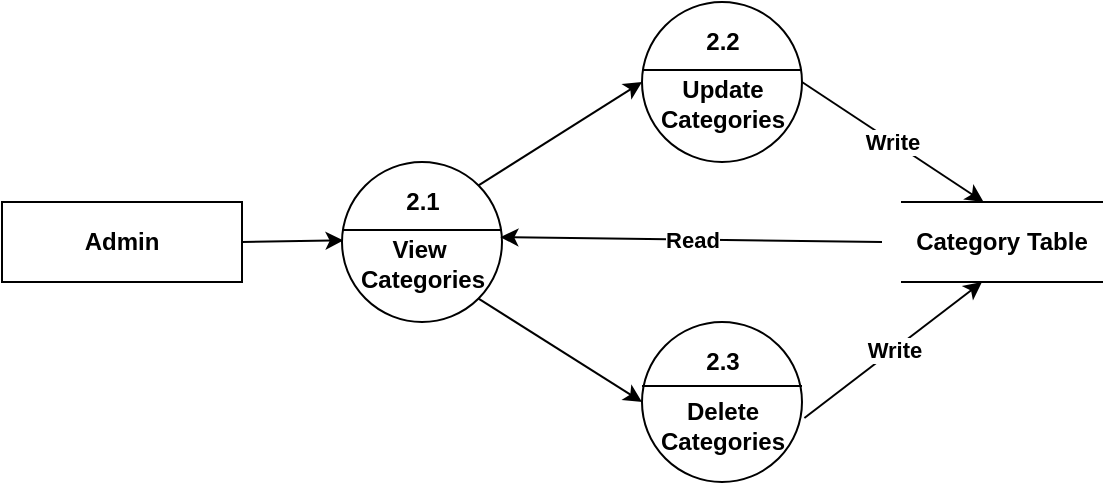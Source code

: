 <mxfile version="18.0.7" type="device"><diagram id="MLfIEx54YJSkU9k1yDww" name="Page-1"><mxGraphModel dx="1014" dy="473" grid="1" gridSize="10" guides="1" tooltips="1" connect="1" arrows="1" fold="1" page="1" pageScale="1" pageWidth="850" pageHeight="1100" math="0" shadow="0"><root><mxCell id="0"/><mxCell id="1" parent="0"/><mxCell id="MtDjWRrhi_yRA9QXD00M-1" value="&lt;b&gt;Admin&lt;/b&gt;" style="rounded=0;whiteSpace=wrap;html=1;" parent="1" vertex="1"><mxGeometry x="120" y="240" width="120" height="40" as="geometry"/></mxCell><mxCell id="MtDjWRrhi_yRA9QXD00M-2" style="rounded=0;orthogonalLoop=1;jettySize=auto;html=1;exitX=1;exitY=0.5;exitDx=0;exitDy=0;entryX=0.01;entryY=0.107;entryDx=0;entryDy=0;entryPerimeter=0;" parent="1" source="MtDjWRrhi_yRA9QXD00M-1" edge="1" target="MtDjWRrhi_yRA9QXD00M-14"><mxGeometry relative="1" as="geometry"><mxPoint x="280" y="260" as="targetPoint"/><mxPoint x="310" y="245" as="sourcePoint"/></mxGeometry></mxCell><mxCell id="MtDjWRrhi_yRA9QXD00M-3" value="" style="ellipse;whiteSpace=wrap;html=1;aspect=fixed;" parent="1" vertex="1"><mxGeometry x="290" y="220" width="80" height="80" as="geometry"/></mxCell><mxCell id="MtDjWRrhi_yRA9QXD00M-4" value="" style="endArrow=none;html=1;rounded=0;exitX=0;exitY=0.5;exitDx=0;exitDy=0;entryX=1;entryY=0.5;entryDx=0;entryDy=0;" parent="1" edge="1"><mxGeometry width="50" height="50" relative="1" as="geometry"><mxPoint x="290" y="254" as="sourcePoint"/><mxPoint x="370" y="254" as="targetPoint"/></mxGeometry></mxCell><mxCell id="MtDjWRrhi_yRA9QXD00M-5" value="" style="ellipse;whiteSpace=wrap;html=1;aspect=fixed;" parent="1" vertex="1"><mxGeometry x="440" y="140" width="80" height="80" as="geometry"/></mxCell><mxCell id="MtDjWRrhi_yRA9QXD00M-6" value="" style="endArrow=none;html=1;rounded=0;exitX=0;exitY=0.5;exitDx=0;exitDy=0;entryX=1;entryY=0.5;entryDx=0;entryDy=0;" parent="1" edge="1"><mxGeometry width="50" height="50" relative="1" as="geometry"><mxPoint x="440" y="174" as="sourcePoint"/><mxPoint x="520" y="174" as="targetPoint"/></mxGeometry></mxCell><mxCell id="MtDjWRrhi_yRA9QXD00M-7" value="" style="ellipse;whiteSpace=wrap;html=1;aspect=fixed;" parent="1" vertex="1"><mxGeometry x="440" y="300" width="80" height="80" as="geometry"/></mxCell><mxCell id="MtDjWRrhi_yRA9QXD00M-8" value="" style="endArrow=none;html=1;rounded=0;exitX=0;exitY=0.5;exitDx=0;exitDy=0;entryX=1;entryY=0.5;entryDx=0;entryDy=0;" parent="1" edge="1"><mxGeometry width="50" height="50" relative="1" as="geometry"><mxPoint x="440" y="332" as="sourcePoint"/><mxPoint x="520" y="332" as="targetPoint"/></mxGeometry></mxCell><mxCell id="MtDjWRrhi_yRA9QXD00M-9" value="&lt;b&gt;Category Table&lt;/b&gt;" style="shape=partialRectangle;whiteSpace=wrap;html=1;left=0;right=0;fillColor=none;" parent="1" vertex="1"><mxGeometry x="570" y="240" width="100" height="40" as="geometry"/></mxCell><mxCell id="MtDjWRrhi_yRA9QXD00M-10" style="rounded=0;orthogonalLoop=1;jettySize=auto;html=1;exitX=1;exitY=0;exitDx=0;exitDy=0;entryX=0;entryY=0.5;entryDx=0;entryDy=0;" parent="1" source="MtDjWRrhi_yRA9QXD00M-3" target="MtDjWRrhi_yRA9QXD00M-5" edge="1"><mxGeometry relative="1" as="geometry"><mxPoint x="425" y="240" as="targetPoint"/><mxPoint x="385" y="240" as="sourcePoint"/></mxGeometry></mxCell><mxCell id="MtDjWRrhi_yRA9QXD00M-11" style="rounded=0;orthogonalLoop=1;jettySize=auto;html=1;exitX=1;exitY=1;exitDx=0;exitDy=0;" parent="1" source="MtDjWRrhi_yRA9QXD00M-3" edge="1"><mxGeometry relative="1" as="geometry"><mxPoint x="440" y="340" as="targetPoint"/><mxPoint x="260" y="280" as="sourcePoint"/></mxGeometry></mxCell><mxCell id="MtDjWRrhi_yRA9QXD00M-13" value="&lt;b&gt;2.1&lt;/b&gt;" style="text;html=1;resizable=0;autosize=1;align=center;verticalAlign=middle;points=[];fillColor=none;strokeColor=none;rounded=0;" parent="1" vertex="1"><mxGeometry x="315" y="230" width="30" height="20" as="geometry"/></mxCell><mxCell id="MtDjWRrhi_yRA9QXD00M-14" value="&lt;b&gt;View&amp;nbsp;&lt;br&gt;Categories&lt;br&gt;&lt;/b&gt;" style="text;html=1;resizable=0;autosize=1;align=center;verticalAlign=middle;points=[];fillColor=none;strokeColor=none;rounded=0;" parent="1" vertex="1"><mxGeometry x="290" y="256" width="80" height="30" as="geometry"/></mxCell><mxCell id="MtDjWRrhi_yRA9QXD00M-15" value="&lt;b&gt;Update&lt;br&gt;Categories&lt;br&gt;&lt;/b&gt;" style="text;html=1;resizable=0;autosize=1;align=center;verticalAlign=middle;points=[];fillColor=none;strokeColor=none;rounded=0;" parent="1" vertex="1"><mxGeometry x="440" y="176" width="80" height="30" as="geometry"/></mxCell><mxCell id="MtDjWRrhi_yRA9QXD00M-16" value="&lt;b&gt;Delete&lt;br&gt;Categories&lt;br&gt;&lt;/b&gt;" style="text;html=1;resizable=0;autosize=1;align=center;verticalAlign=middle;points=[];fillColor=none;strokeColor=none;rounded=0;" parent="1" vertex="1"><mxGeometry x="440" y="337" width="80" height="30" as="geometry"/></mxCell><mxCell id="MtDjWRrhi_yRA9QXD00M-17" value="&lt;b&gt;2.2&lt;/b&gt;" style="text;html=1;resizable=0;autosize=1;align=center;verticalAlign=middle;points=[];fillColor=none;strokeColor=none;rounded=0;" parent="1" vertex="1"><mxGeometry x="465" y="150" width="30" height="20" as="geometry"/></mxCell><mxCell id="MtDjWRrhi_yRA9QXD00M-18" value="&lt;b&gt;2.3&lt;/b&gt;" style="text;html=1;resizable=0;autosize=1;align=center;verticalAlign=middle;points=[];fillColor=none;strokeColor=none;rounded=0;" parent="1" vertex="1"><mxGeometry x="465" y="310" width="30" height="20" as="geometry"/></mxCell><mxCell id="MtDjWRrhi_yRA9QXD00M-19" value="&lt;b&gt;Write&lt;/b&gt;" style="rounded=0;orthogonalLoop=1;jettySize=auto;html=1;exitX=1.015;exitY=0.367;exitDx=0;exitDy=0;entryX=0.4;entryY=1;entryDx=0;entryDy=0;exitPerimeter=0;entryPerimeter=0;" parent="1" edge="1" target="MtDjWRrhi_yRA9QXD00M-9" source="MtDjWRrhi_yRA9QXD00M-16"><mxGeometry relative="1" as="geometry"><mxPoint x="611.72" y="288.28" as="targetPoint"/><mxPoint x="530.004" y="339.996" as="sourcePoint"/></mxGeometry></mxCell><mxCell id="MtDjWRrhi_yRA9QXD00M-21" value="&lt;b&gt;Write&lt;/b&gt;" style="rounded=0;orthogonalLoop=1;jettySize=auto;html=1;entryX=0.408;entryY=0;entryDx=0;entryDy=0;entryPerimeter=0;" parent="1" target="MtDjWRrhi_yRA9QXD00M-9" edge="1"><mxGeometry relative="1" as="geometry"><mxPoint x="601.72" y="231.72" as="targetPoint"/><mxPoint x="520" y="180" as="sourcePoint"/></mxGeometry></mxCell><mxCell id="UXA3KtCv28NnzkXOgeTi-1" value="&lt;b&gt;Read&lt;/b&gt;" style="endArrow=classic;html=1;rounded=0;entryX=0.99;entryY=0.053;entryDx=0;entryDy=0;entryPerimeter=0;" parent="1" edge="1" target="MtDjWRrhi_yRA9QXD00M-14"><mxGeometry width="50" height="50" relative="1" as="geometry"><mxPoint x="560" y="260" as="sourcePoint"/><mxPoint x="380" y="260" as="targetPoint"/></mxGeometry></mxCell></root></mxGraphModel></diagram></mxfile>